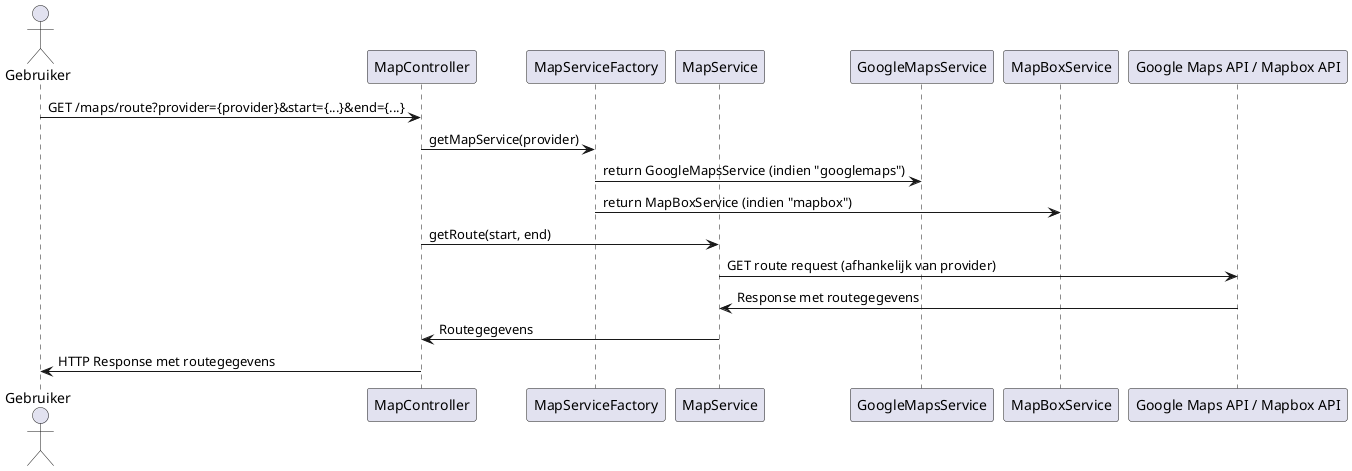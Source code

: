 @startuml
actor Gebruiker
participant "MapController" as MC
participant "MapServiceFactory" as MSF
participant "MapService" as MS
participant "GoogleMapsService" as GMS
participant "MapBoxService" as MBS
participant "Google Maps API / Mapbox API" as API

Gebruiker -> MC: GET /maps/route?provider={provider}&start={...}&end={...}
MC -> MSF: getMapService(provider)
MSF -> GMS: return GoogleMapsService (indien "googlemaps")
MSF -> MBS: return MapBoxService (indien "mapbox")
MC -> MS: getRoute(start, end)
MS -> API: GET route request (afhankelijk van provider)
API -> MS: Response met routegegevens
MS -> MC: Routegegevens
MC -> Gebruiker: HTTP Response met routegegevens

@enduml
